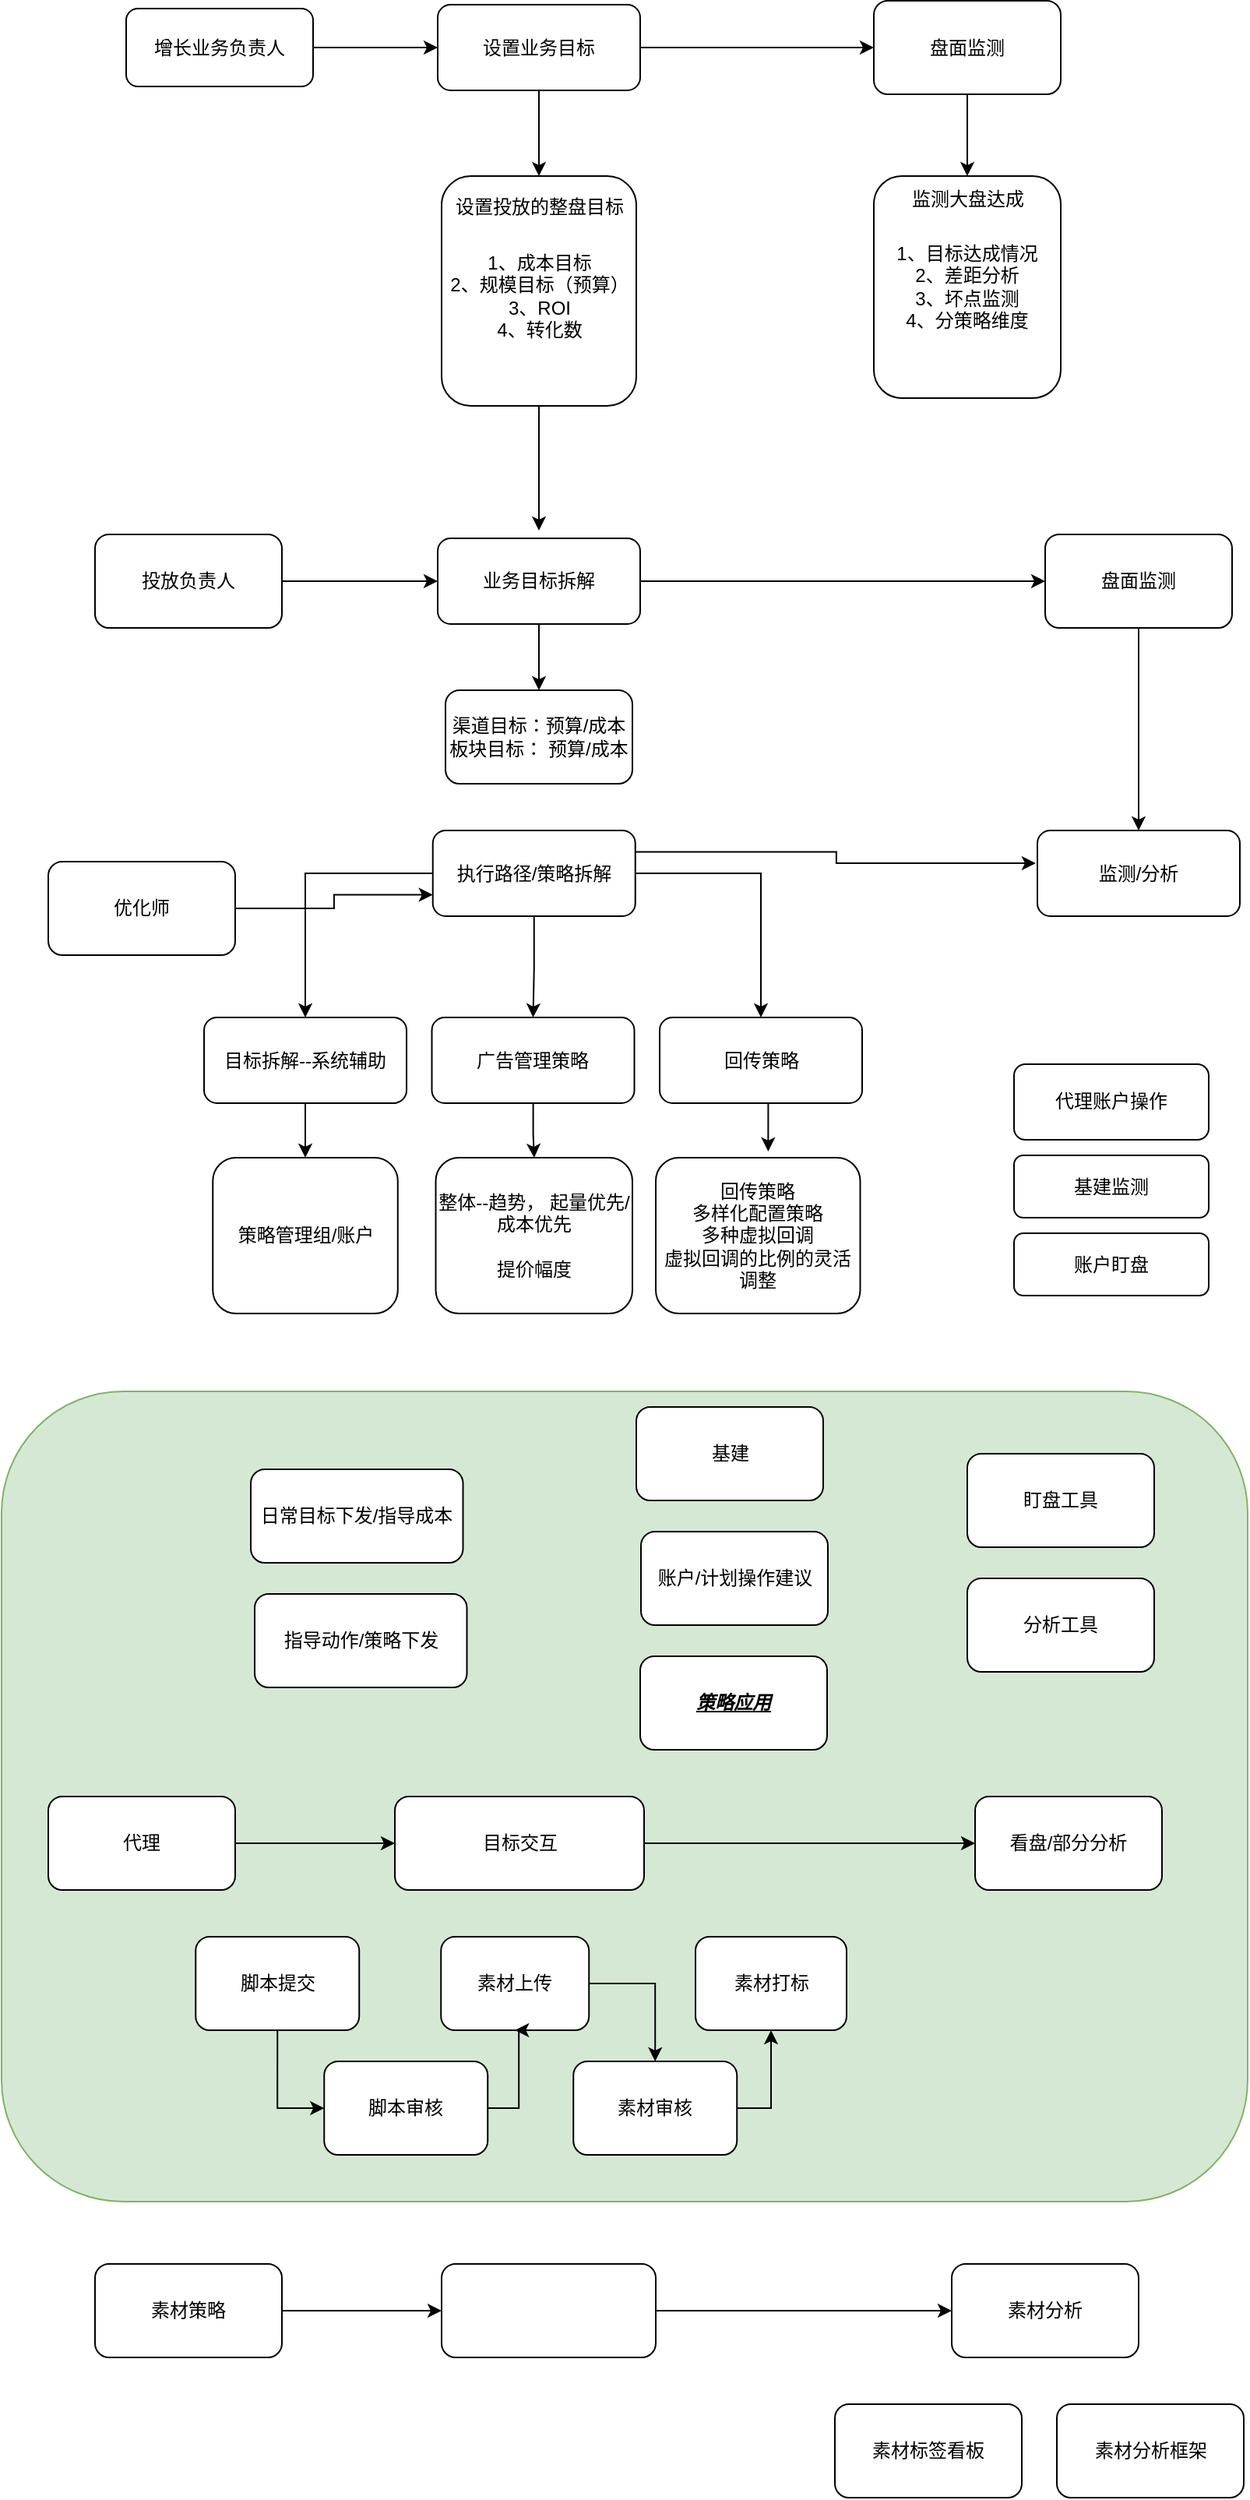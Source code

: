<mxfile version="21.6.5" type="github">
  <diagram name="第 1 页" id="8iksNvhDY3sD5AxhzPJ2">
    <mxGraphModel dx="954" dy="609" grid="1" gridSize="10" guides="1" tooltips="1" connect="1" arrows="1" fold="1" page="1" pageScale="1" pageWidth="827" pageHeight="1169" math="0" shadow="0">
      <root>
        <mxCell id="0" />
        <mxCell id="1" parent="0" />
        <mxCell id="J0z34WJYpyFMAJHhObrA-43" value="" style="rounded=1;whiteSpace=wrap;html=1;fillColor=#d5e8d4;strokeColor=#82b366;" vertex="1" parent="1">
          <mxGeometry x="30" y="1020" width="800" height="520" as="geometry" />
        </mxCell>
        <mxCell id="ke0iwUjffiXRYPJzv9t_-5" value="" style="edgeStyle=orthogonalEdgeStyle;rounded=0;orthogonalLoop=1;jettySize=auto;html=1;" parent="1" source="ke0iwUjffiXRYPJzv9t_-1" target="ke0iwUjffiXRYPJzv9t_-4" edge="1">
          <mxGeometry relative="1" as="geometry" />
        </mxCell>
        <mxCell id="ke0iwUjffiXRYPJzv9t_-1" value="增长业务负责人" style="rounded=1;whiteSpace=wrap;html=1;" parent="1" vertex="1">
          <mxGeometry x="110" y="132.5" width="120" height="50" as="geometry" />
        </mxCell>
        <mxCell id="ke0iwUjffiXRYPJzv9t_-7" value="" style="edgeStyle=orthogonalEdgeStyle;rounded=0;orthogonalLoop=1;jettySize=auto;html=1;" parent="1" source="ke0iwUjffiXRYPJzv9t_-4" target="ke0iwUjffiXRYPJzv9t_-6" edge="1">
          <mxGeometry relative="1" as="geometry" />
        </mxCell>
        <mxCell id="ke0iwUjffiXRYPJzv9t_-11" value="" style="edgeStyle=orthogonalEdgeStyle;rounded=0;orthogonalLoop=1;jettySize=auto;html=1;" parent="1" source="ke0iwUjffiXRYPJzv9t_-4" target="ke0iwUjffiXRYPJzv9t_-10" edge="1">
          <mxGeometry relative="1" as="geometry" />
        </mxCell>
        <mxCell id="ke0iwUjffiXRYPJzv9t_-4" value="设置业务目标" style="whiteSpace=wrap;html=1;rounded=1;" parent="1" vertex="1">
          <mxGeometry x="310" y="130" width="130" height="55" as="geometry" />
        </mxCell>
        <mxCell id="ke0iwUjffiXRYPJzv9t_-16" value="" style="edgeStyle=orthogonalEdgeStyle;rounded=0;orthogonalLoop=1;jettySize=auto;html=1;" parent="1" source="ke0iwUjffiXRYPJzv9t_-6" edge="1">
          <mxGeometry relative="1" as="geometry">
            <mxPoint x="375" y="467.5" as="targetPoint" />
          </mxGeometry>
        </mxCell>
        <mxCell id="ke0iwUjffiXRYPJzv9t_-6" value="" style="whiteSpace=wrap;html=1;rounded=1;" parent="1" vertex="1">
          <mxGeometry x="312.5" y="240" width="125" height="147.5" as="geometry" />
        </mxCell>
        <mxCell id="ke0iwUjffiXRYPJzv9t_-8" value="设置投放的整盘目标" style="text;html=1;strokeColor=none;fillColor=none;align=center;verticalAlign=middle;whiteSpace=wrap;rounded=0;" parent="1" vertex="1">
          <mxGeometry x="297.5" y="245" width="155" height="30" as="geometry" />
        </mxCell>
        <mxCell id="ke0iwUjffiXRYPJzv9t_-9" value="1、成本目标&lt;br style=&quot;border-color: var(--border-color);&quot;&gt;2、规模目标（预算）&lt;br style=&quot;border-color: var(--border-color);&quot;&gt;3、ROI&lt;br style=&quot;border-color: var(--border-color);&quot;&gt;4、转化数" style="text;html=1;strokeColor=none;fillColor=none;align=center;verticalAlign=middle;whiteSpace=wrap;rounded=0;" parent="1" vertex="1">
          <mxGeometry x="297.5" y="272" width="155" height="90" as="geometry" />
        </mxCell>
        <mxCell id="ke0iwUjffiXRYPJzv9t_-13" value="" style="edgeStyle=orthogonalEdgeStyle;rounded=0;orthogonalLoop=1;jettySize=auto;html=1;" parent="1" source="ke0iwUjffiXRYPJzv9t_-10" target="ke0iwUjffiXRYPJzv9t_-12" edge="1">
          <mxGeometry relative="1" as="geometry" />
        </mxCell>
        <mxCell id="ke0iwUjffiXRYPJzv9t_-10" value="盘面监测" style="whiteSpace=wrap;html=1;rounded=1;" parent="1" vertex="1">
          <mxGeometry x="590" y="127.5" width="120" height="60" as="geometry" />
        </mxCell>
        <mxCell id="ke0iwUjffiXRYPJzv9t_-12" value="1、目标达成情况&lt;br&gt;2、差距分析&lt;br&gt;3、坏点监测&lt;br&gt;4、分策略维度" style="whiteSpace=wrap;html=1;rounded=1;" parent="1" vertex="1">
          <mxGeometry x="590" y="240" width="120" height="142.5" as="geometry" />
        </mxCell>
        <mxCell id="ke0iwUjffiXRYPJzv9t_-14" value="监测大盘达成" style="text;html=1;strokeColor=none;fillColor=none;align=center;verticalAlign=middle;whiteSpace=wrap;rounded=0;" parent="1" vertex="1">
          <mxGeometry x="572.5" y="240" width="155" height="30" as="geometry" />
        </mxCell>
        <mxCell id="ke0iwUjffiXRYPJzv9t_-17" value="投放负责人" style="rounded=1;whiteSpace=wrap;html=1;" parent="1" vertex="1">
          <mxGeometry x="90" y="470" width="120" height="60" as="geometry" />
        </mxCell>
        <mxCell id="ke0iwUjffiXRYPJzv9t_-18" value="" style="edgeStyle=orthogonalEdgeStyle;rounded=0;orthogonalLoop=1;jettySize=auto;html=1;exitX=1;exitY=0.5;exitDx=0;exitDy=0;" parent="1" source="ke0iwUjffiXRYPJzv9t_-17" target="ke0iwUjffiXRYPJzv9t_-21" edge="1">
          <mxGeometry relative="1" as="geometry">
            <mxPoint x="230" y="500" as="sourcePoint" />
          </mxGeometry>
        </mxCell>
        <mxCell id="ke0iwUjffiXRYPJzv9t_-24" value="" style="edgeStyle=orthogonalEdgeStyle;rounded=0;orthogonalLoop=1;jettySize=auto;html=1;" parent="1" source="ke0iwUjffiXRYPJzv9t_-21" edge="1">
          <mxGeometry relative="1" as="geometry">
            <mxPoint x="375" y="570" as="targetPoint" />
          </mxGeometry>
        </mxCell>
        <mxCell id="ke0iwUjffiXRYPJzv9t_-33" style="edgeStyle=orthogonalEdgeStyle;rounded=0;orthogonalLoop=1;jettySize=auto;html=1;exitX=1;exitY=0.5;exitDx=0;exitDy=0;entryX=0;entryY=0.5;entryDx=0;entryDy=0;" parent="1" source="ke0iwUjffiXRYPJzv9t_-21" target="ke0iwUjffiXRYPJzv9t_-22" edge="1">
          <mxGeometry relative="1" as="geometry" />
        </mxCell>
        <mxCell id="ke0iwUjffiXRYPJzv9t_-21" value="业务目标拆解" style="whiteSpace=wrap;html=1;rounded=1;" parent="1" vertex="1">
          <mxGeometry x="310" y="472.5" width="130" height="55" as="geometry" />
        </mxCell>
        <mxCell id="J0z34WJYpyFMAJHhObrA-45" style="edgeStyle=orthogonalEdgeStyle;rounded=0;orthogonalLoop=1;jettySize=auto;html=1;exitX=0.5;exitY=1;exitDx=0;exitDy=0;entryX=0.5;entryY=0;entryDx=0;entryDy=0;" edge="1" parent="1" source="ke0iwUjffiXRYPJzv9t_-22" target="ke0iwUjffiXRYPJzv9t_-57">
          <mxGeometry relative="1" as="geometry" />
        </mxCell>
        <mxCell id="ke0iwUjffiXRYPJzv9t_-22" value="盘面监测" style="whiteSpace=wrap;html=1;rounded=1;" parent="1" vertex="1">
          <mxGeometry x="700" y="470" width="120" height="60" as="geometry" />
        </mxCell>
        <mxCell id="J0z34WJYpyFMAJHhObrA-25" style="edgeStyle=orthogonalEdgeStyle;rounded=0;orthogonalLoop=1;jettySize=auto;html=1;exitX=1;exitY=0.5;exitDx=0;exitDy=0;entryX=0;entryY=0.75;entryDx=0;entryDy=0;" edge="1" parent="1" source="ke0iwUjffiXRYPJzv9t_-41" target="ke0iwUjffiXRYPJzv9t_-45">
          <mxGeometry relative="1" as="geometry" />
        </mxCell>
        <mxCell id="ke0iwUjffiXRYPJzv9t_-41" value="优化师" style="rounded=1;whiteSpace=wrap;html=1;" parent="1" vertex="1">
          <mxGeometry x="60" y="680" width="120" height="60" as="geometry" />
        </mxCell>
        <mxCell id="ke0iwUjffiXRYPJzv9t_-42" value="" style="edgeStyle=orthogonalEdgeStyle;rounded=0;orthogonalLoop=1;jettySize=auto;html=1;" parent="1" source="ke0iwUjffiXRYPJzv9t_-45" target="ke0iwUjffiXRYPJzv9t_-47" edge="1">
          <mxGeometry relative="1" as="geometry" />
        </mxCell>
        <mxCell id="ke0iwUjffiXRYPJzv9t_-44" style="edgeStyle=orthogonalEdgeStyle;rounded=0;orthogonalLoop=1;jettySize=auto;html=1;exitX=1;exitY=0.5;exitDx=0;exitDy=0;entryX=0.5;entryY=0;entryDx=0;entryDy=0;" parent="1" source="ke0iwUjffiXRYPJzv9t_-45" target="ke0iwUjffiXRYPJzv9t_-51" edge="1">
          <mxGeometry relative="1" as="geometry" />
        </mxCell>
        <mxCell id="ke0iwUjffiXRYPJzv9t_-58" style="edgeStyle=orthogonalEdgeStyle;rounded=0;orthogonalLoop=1;jettySize=auto;html=1;exitX=1;exitY=0.25;exitDx=0;exitDy=0;entryX=-0.008;entryY=0.382;entryDx=0;entryDy=0;entryPerimeter=0;" parent="1" source="ke0iwUjffiXRYPJzv9t_-45" target="ke0iwUjffiXRYPJzv9t_-57" edge="1">
          <mxGeometry relative="1" as="geometry" />
        </mxCell>
        <mxCell id="J0z34WJYpyFMAJHhObrA-44" style="edgeStyle=orthogonalEdgeStyle;rounded=0;orthogonalLoop=1;jettySize=auto;html=1;exitX=0.5;exitY=1;exitDx=0;exitDy=0;entryX=0.5;entryY=0;entryDx=0;entryDy=0;" edge="1" parent="1" source="ke0iwUjffiXRYPJzv9t_-45" target="ke0iwUjffiXRYPJzv9t_-49">
          <mxGeometry relative="1" as="geometry" />
        </mxCell>
        <mxCell id="ke0iwUjffiXRYPJzv9t_-45" value="执行路径/策略拆解" style="whiteSpace=wrap;html=1;rounded=1;" parent="1" vertex="1">
          <mxGeometry x="306.87" y="660" width="130" height="55" as="geometry" />
        </mxCell>
        <mxCell id="ke0iwUjffiXRYPJzv9t_-46" value="" style="edgeStyle=orthogonalEdgeStyle;rounded=0;orthogonalLoop=1;jettySize=auto;html=1;" parent="1" source="ke0iwUjffiXRYPJzv9t_-47" target="ke0iwUjffiXRYPJzv9t_-54" edge="1">
          <mxGeometry relative="1" as="geometry" />
        </mxCell>
        <mxCell id="ke0iwUjffiXRYPJzv9t_-47" value="目标拆解--系统辅助" style="whiteSpace=wrap;html=1;rounded=1;" parent="1" vertex="1">
          <mxGeometry x="160.01" y="780" width="130" height="55" as="geometry" />
        </mxCell>
        <mxCell id="ke0iwUjffiXRYPJzv9t_-48" value="" style="edgeStyle=orthogonalEdgeStyle;rounded=0;orthogonalLoop=1;jettySize=auto;html=1;" parent="1" source="ke0iwUjffiXRYPJzv9t_-49" target="ke0iwUjffiXRYPJzv9t_-52" edge="1">
          <mxGeometry relative="1" as="geometry" />
        </mxCell>
        <mxCell id="ke0iwUjffiXRYPJzv9t_-49" value="广告管理策略" style="whiteSpace=wrap;html=1;rounded=1;" parent="1" vertex="1">
          <mxGeometry x="306.25" y="780" width="130" height="55" as="geometry" />
        </mxCell>
        <mxCell id="ke0iwUjffiXRYPJzv9t_-50" style="edgeStyle=orthogonalEdgeStyle;rounded=0;orthogonalLoop=1;jettySize=auto;html=1;exitX=0.5;exitY=1;exitDx=0;exitDy=0;entryX=0.55;entryY=-0.04;entryDx=0;entryDy=0;entryPerimeter=0;" parent="1" source="ke0iwUjffiXRYPJzv9t_-51" target="ke0iwUjffiXRYPJzv9t_-53" edge="1">
          <mxGeometry relative="1" as="geometry" />
        </mxCell>
        <mxCell id="ke0iwUjffiXRYPJzv9t_-51" value="回传策略" style="whiteSpace=wrap;html=1;rounded=1;" parent="1" vertex="1">
          <mxGeometry x="452.5" y="780" width="130" height="55" as="geometry" />
        </mxCell>
        <mxCell id="ke0iwUjffiXRYPJzv9t_-52" value="整体--趋势， 起量优先/成本优先&lt;br&gt;&lt;br&gt;提价幅度" style="whiteSpace=wrap;html=1;rounded=1;" parent="1" vertex="1">
          <mxGeometry x="308.75" y="870" width="126.25" height="100" as="geometry" />
        </mxCell>
        <mxCell id="ke0iwUjffiXRYPJzv9t_-53" value="回传策略&lt;br&gt;多样化配置策略&lt;br&gt;多种虚拟回调&lt;br&gt;虚拟回调的比例的灵活调整" style="whiteSpace=wrap;html=1;rounded=1;" parent="1" vertex="1">
          <mxGeometry x="450" y="870" width="131.25" height="100" as="geometry" />
        </mxCell>
        <mxCell id="ke0iwUjffiXRYPJzv9t_-54" value="策略管理组/账户" style="whiteSpace=wrap;html=1;rounded=1;" parent="1" vertex="1">
          <mxGeometry x="165.63" y="870" width="118.75" height="100" as="geometry" />
        </mxCell>
        <mxCell id="ke0iwUjffiXRYPJzv9t_-55" value="渠道目标：预算/成本&lt;br style=&quot;border-color: var(--border-color);&quot;&gt;板块目标： 预算/成本" style="rounded=1;whiteSpace=wrap;html=1;" parent="1" vertex="1">
          <mxGeometry x="315" y="570" width="120" height="60" as="geometry" />
        </mxCell>
        <mxCell id="ke0iwUjffiXRYPJzv9t_-57" value="监测/分析" style="whiteSpace=wrap;html=1;rounded=1;" parent="1" vertex="1">
          <mxGeometry x="695" y="660" width="130" height="55" as="geometry" />
        </mxCell>
        <mxCell id="ke0iwUjffiXRYPJzv9t_-59" value="代理账户操作" style="rounded=1;whiteSpace=wrap;html=1;" parent="1" vertex="1">
          <mxGeometry x="680" y="810" width="125" height="48.5" as="geometry" />
        </mxCell>
        <mxCell id="ke0iwUjffiXRYPJzv9t_-60" value="基建监测" style="rounded=1;whiteSpace=wrap;html=1;" parent="1" vertex="1">
          <mxGeometry x="680" y="868.5" width="125" height="40" as="geometry" />
        </mxCell>
        <mxCell id="ke0iwUjffiXRYPJzv9t_-61" value="账户盯盘" style="rounded=1;whiteSpace=wrap;html=1;" parent="1" vertex="1">
          <mxGeometry x="680" y="918.5" width="125" height="40" as="geometry" />
        </mxCell>
        <mxCell id="J0z34WJYpyFMAJHhObrA-3" value="" style="edgeStyle=orthogonalEdgeStyle;rounded=0;orthogonalLoop=1;jettySize=auto;html=1;" edge="1" parent="1" source="J0z34WJYpyFMAJHhObrA-1" target="J0z34WJYpyFMAJHhObrA-2">
          <mxGeometry relative="1" as="geometry" />
        </mxCell>
        <mxCell id="J0z34WJYpyFMAJHhObrA-1" value="代理" style="rounded=1;whiteSpace=wrap;html=1;" vertex="1" parent="1">
          <mxGeometry x="60" y="1280" width="120" height="60" as="geometry" />
        </mxCell>
        <mxCell id="J0z34WJYpyFMAJHhObrA-5" value="" style="edgeStyle=orthogonalEdgeStyle;rounded=0;orthogonalLoop=1;jettySize=auto;html=1;" edge="1" parent="1" source="J0z34WJYpyFMAJHhObrA-2" target="J0z34WJYpyFMAJHhObrA-4">
          <mxGeometry relative="1" as="geometry" />
        </mxCell>
        <mxCell id="J0z34WJYpyFMAJHhObrA-2" value="目标交互" style="rounded=1;whiteSpace=wrap;html=1;" vertex="1" parent="1">
          <mxGeometry x="282.5" y="1280" width="160" height="60" as="geometry" />
        </mxCell>
        <mxCell id="J0z34WJYpyFMAJHhObrA-4" value="看盘/部分分析" style="whiteSpace=wrap;html=1;rounded=1;" vertex="1" parent="1">
          <mxGeometry x="655" y="1280" width="120" height="60" as="geometry" />
        </mxCell>
        <mxCell id="J0z34WJYpyFMAJHhObrA-10" value="日常目标下发/指导成本" style="whiteSpace=wrap;html=1;rounded=1;" vertex="1" parent="1">
          <mxGeometry x="190" y="1070" width="136.25" height="60" as="geometry" />
        </mxCell>
        <mxCell id="J0z34WJYpyFMAJHhObrA-11" value="指导动作/策略下发" style="whiteSpace=wrap;html=1;rounded=1;" vertex="1" parent="1">
          <mxGeometry x="192.5" y="1150" width="136.25" height="60" as="geometry" />
        </mxCell>
        <mxCell id="J0z34WJYpyFMAJHhObrA-15" value="" style="edgeStyle=orthogonalEdgeStyle;rounded=0;orthogonalLoop=1;jettySize=auto;html=1;" edge="1" parent="1" source="J0z34WJYpyFMAJHhObrA-16" target="J0z34WJYpyFMAJHhObrA-18">
          <mxGeometry relative="1" as="geometry" />
        </mxCell>
        <mxCell id="J0z34WJYpyFMAJHhObrA-16" value="素材策略" style="rounded=1;whiteSpace=wrap;html=1;" vertex="1" parent="1">
          <mxGeometry x="90" y="1580" width="120" height="60" as="geometry" />
        </mxCell>
        <mxCell id="J0z34WJYpyFMAJHhObrA-17" value="" style="edgeStyle=orthogonalEdgeStyle;rounded=0;orthogonalLoop=1;jettySize=auto;html=1;" edge="1" parent="1" source="J0z34WJYpyFMAJHhObrA-18" target="J0z34WJYpyFMAJHhObrA-19">
          <mxGeometry relative="1" as="geometry" />
        </mxCell>
        <mxCell id="J0z34WJYpyFMAJHhObrA-18" value="" style="rounded=1;whiteSpace=wrap;html=1;" vertex="1" parent="1">
          <mxGeometry x="312.5" y="1580" width="137.5" height="60" as="geometry" />
        </mxCell>
        <mxCell id="J0z34WJYpyFMAJHhObrA-19" value="素材分析" style="whiteSpace=wrap;html=1;rounded=1;" vertex="1" parent="1">
          <mxGeometry x="640" y="1580" width="120" height="60" as="geometry" />
        </mxCell>
        <mxCell id="J0z34WJYpyFMAJHhObrA-36" style="edgeStyle=orthogonalEdgeStyle;rounded=0;orthogonalLoop=1;jettySize=auto;html=1;exitX=0.5;exitY=1;exitDx=0;exitDy=0;entryX=0;entryY=0.5;entryDx=0;entryDy=0;" edge="1" parent="1" source="J0z34WJYpyFMAJHhObrA-20" target="J0z34WJYpyFMAJHhObrA-34">
          <mxGeometry relative="1" as="geometry" />
        </mxCell>
        <mxCell id="J0z34WJYpyFMAJHhObrA-20" value="脚本提交" style="rounded=1;whiteSpace=wrap;html=1;" vertex="1" parent="1">
          <mxGeometry x="154.62" y="1370" width="105" height="60" as="geometry" />
        </mxCell>
        <mxCell id="J0z34WJYpyFMAJHhObrA-39" style="edgeStyle=orthogonalEdgeStyle;rounded=0;orthogonalLoop=1;jettySize=auto;html=1;exitX=1;exitY=0.5;exitDx=0;exitDy=0;entryX=0.5;entryY=0;entryDx=0;entryDy=0;" edge="1" parent="1" source="J0z34WJYpyFMAJHhObrA-21" target="J0z34WJYpyFMAJHhObrA-35">
          <mxGeometry relative="1" as="geometry" />
        </mxCell>
        <mxCell id="J0z34WJYpyFMAJHhObrA-21" value="素材上传" style="rounded=1;whiteSpace=wrap;html=1;" vertex="1" parent="1">
          <mxGeometry x="312.12" y="1370" width="95" height="60" as="geometry" />
        </mxCell>
        <mxCell id="J0z34WJYpyFMAJHhObrA-23" value="素材打标" style="rounded=1;whiteSpace=wrap;html=1;" vertex="1" parent="1">
          <mxGeometry x="475.5" y="1370" width="97" height="60" as="geometry" />
        </mxCell>
        <mxCell id="J0z34WJYpyFMAJHhObrA-26" value="基建" style="rounded=1;whiteSpace=wrap;html=1;" vertex="1" parent="1">
          <mxGeometry x="437.5" y="1030" width="120" height="60" as="geometry" />
        </mxCell>
        <mxCell id="J0z34WJYpyFMAJHhObrA-27" value="账户/计划操作建议" style="rounded=1;whiteSpace=wrap;html=1;" vertex="1" parent="1">
          <mxGeometry x="440.5" y="1110" width="120" height="60" as="geometry" />
        </mxCell>
        <mxCell id="J0z34WJYpyFMAJHhObrA-29" value="&lt;i&gt;&lt;b&gt;&lt;u&gt;策略应用&lt;/u&gt;&lt;/b&gt;&lt;/i&gt;" style="rounded=1;whiteSpace=wrap;html=1;" vertex="1" parent="1">
          <mxGeometry x="440" y="1190" width="120" height="60" as="geometry" />
        </mxCell>
        <mxCell id="J0z34WJYpyFMAJHhObrA-30" value="盯盘工具" style="rounded=1;whiteSpace=wrap;html=1;" vertex="1" parent="1">
          <mxGeometry x="650" y="1060" width="120" height="60" as="geometry" />
        </mxCell>
        <mxCell id="J0z34WJYpyFMAJHhObrA-31" value="分析工具" style="rounded=1;whiteSpace=wrap;html=1;" vertex="1" parent="1">
          <mxGeometry x="650" y="1140" width="120" height="60" as="geometry" />
        </mxCell>
        <mxCell id="J0z34WJYpyFMAJHhObrA-32" value="素材分析框架" style="whiteSpace=wrap;html=1;rounded=1;" vertex="1" parent="1">
          <mxGeometry x="707.5" y="1670" width="120" height="60" as="geometry" />
        </mxCell>
        <mxCell id="J0z34WJYpyFMAJHhObrA-33" value="素材标签看板" style="whiteSpace=wrap;html=1;rounded=1;" vertex="1" parent="1">
          <mxGeometry x="565" y="1670" width="120" height="60" as="geometry" />
        </mxCell>
        <mxCell id="J0z34WJYpyFMAJHhObrA-42" style="edgeStyle=orthogonalEdgeStyle;rounded=0;orthogonalLoop=1;jettySize=auto;html=1;exitX=1;exitY=0.5;exitDx=0;exitDy=0;entryX=0.5;entryY=1;entryDx=0;entryDy=0;" edge="1" parent="1" source="J0z34WJYpyFMAJHhObrA-34" target="J0z34WJYpyFMAJHhObrA-21">
          <mxGeometry relative="1" as="geometry" />
        </mxCell>
        <mxCell id="J0z34WJYpyFMAJHhObrA-34" value="脚本审核" style="rounded=1;whiteSpace=wrap;html=1;" vertex="1" parent="1">
          <mxGeometry x="237.12" y="1450" width="105" height="60" as="geometry" />
        </mxCell>
        <mxCell id="J0z34WJYpyFMAJHhObrA-41" style="edgeStyle=orthogonalEdgeStyle;rounded=0;orthogonalLoop=1;jettySize=auto;html=1;exitX=1;exitY=0.5;exitDx=0;exitDy=0;entryX=0.5;entryY=1;entryDx=0;entryDy=0;" edge="1" parent="1" source="J0z34WJYpyFMAJHhObrA-35" target="J0z34WJYpyFMAJHhObrA-23">
          <mxGeometry relative="1" as="geometry" />
        </mxCell>
        <mxCell id="J0z34WJYpyFMAJHhObrA-35" value="素材审核" style="rounded=1;whiteSpace=wrap;html=1;" vertex="1" parent="1">
          <mxGeometry x="397.12" y="1450" width="105" height="60" as="geometry" />
        </mxCell>
      </root>
    </mxGraphModel>
  </diagram>
</mxfile>
